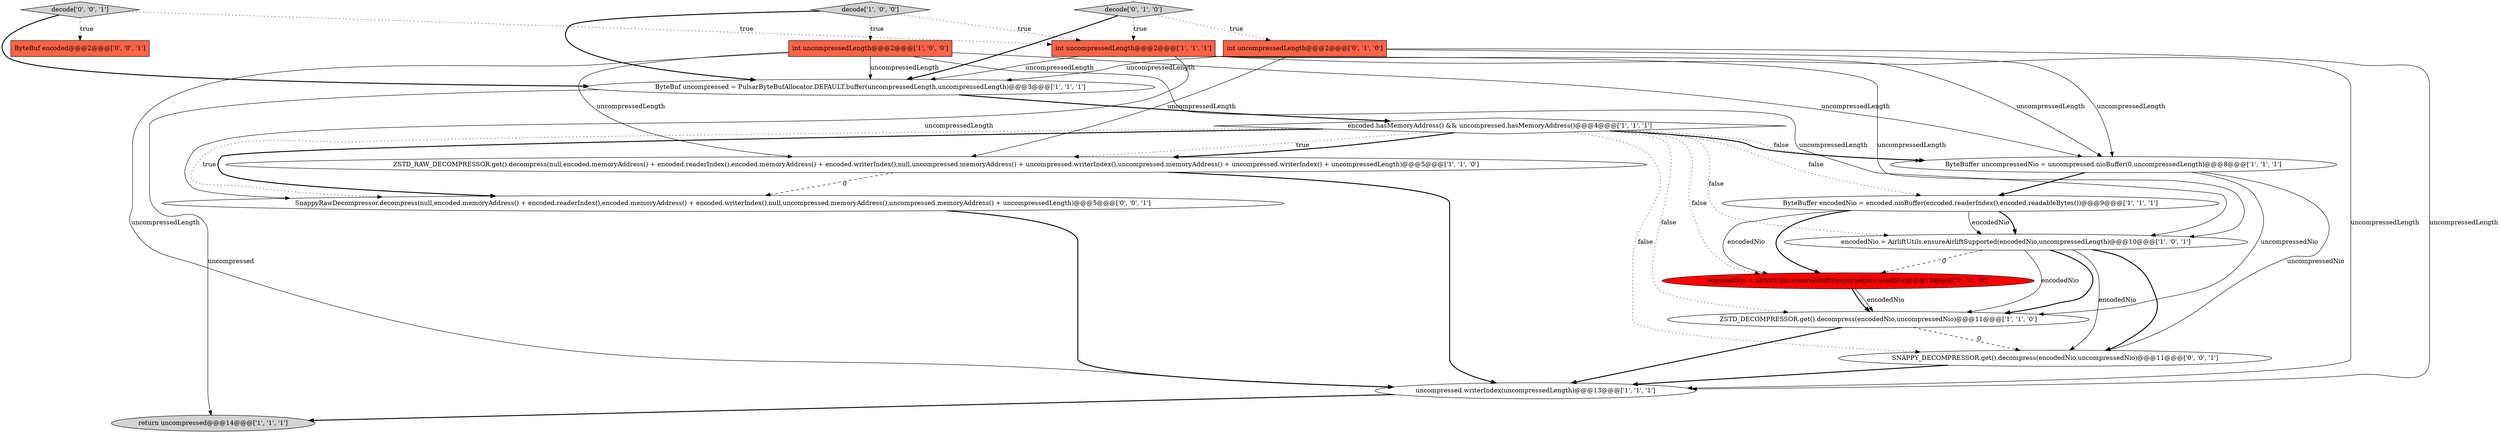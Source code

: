 digraph {
0 [style = filled, label = "ByteBuffer uncompressedNio = uncompressed.nioBuffer(0,uncompressedLength)@@@8@@@['1', '1', '1']", fillcolor = white, shape = ellipse image = "AAA0AAABBB1BBB"];
15 [style = filled, label = "decode['0', '0', '1']", fillcolor = lightgray, shape = diamond image = "AAA0AAABBB3BBB"];
3 [style = filled, label = "ByteBuf uncompressed = PulsarByteBufAllocator.DEFAULT.buffer(uncompressedLength,uncompressedLength)@@@3@@@['1', '1', '1']", fillcolor = white, shape = ellipse image = "AAA0AAABBB1BBB"];
17 [style = filled, label = "SnappyRawDecompressor.decompress(null,encoded.memoryAddress() + encoded.readerIndex(),encoded.memoryAddress() + encoded.writerIndex(),null,uncompressed.memoryAddress(),uncompressed.memoryAddress() + uncompressedLength)@@@5@@@['0', '0', '1']", fillcolor = white, shape = ellipse image = "AAA0AAABBB3BBB"];
9 [style = filled, label = "int uncompressedLength@@@2@@@['1', '1', '1']", fillcolor = tomato, shape = box image = "AAA0AAABBB1BBB"];
5 [style = filled, label = "decode['1', '0', '0']", fillcolor = lightgray, shape = diamond image = "AAA0AAABBB1BBB"];
14 [style = filled, label = "int uncompressedLength@@@2@@@['0', '1', '0']", fillcolor = tomato, shape = box image = "AAA0AAABBB2BBB"];
12 [style = filled, label = "encodedNio = AirliftUtils.ensureAirliftSupported(encodedNio)@@@10@@@['0', '1', '0']", fillcolor = red, shape = ellipse image = "AAA1AAABBB2BBB"];
2 [style = filled, label = "ZSTD_RAW_DECOMPRESSOR.get().decompress(null,encoded.memoryAddress() + encoded.readerIndex(),encoded.memoryAddress() + encoded.writerIndex(),null,uncompressed.memoryAddress() + uncompressed.writerIndex(),uncompressed.memoryAddress() + uncompressed.writerIndex() + uncompressedLength)@@@5@@@['1', '1', '0']", fillcolor = white, shape = ellipse image = "AAA0AAABBB1BBB"];
1 [style = filled, label = "ByteBuffer encodedNio = encoded.nioBuffer(encoded.readerIndex(),encoded.readableBytes())@@@9@@@['1', '1', '1']", fillcolor = white, shape = ellipse image = "AAA0AAABBB1BBB"];
8 [style = filled, label = "return uncompressed@@@14@@@['1', '1', '1']", fillcolor = lightgray, shape = ellipse image = "AAA0AAABBB1BBB"];
10 [style = filled, label = "encodedNio = AirliftUtils.ensureAirliftSupported(encodedNio,uncompressedLength)@@@10@@@['1', '0', '1']", fillcolor = white, shape = ellipse image = "AAA0AAABBB1BBB"];
4 [style = filled, label = "ZSTD_DECOMPRESSOR.get().decompress(encodedNio,uncompressedNio)@@@11@@@['1', '1', '0']", fillcolor = white, shape = ellipse image = "AAA0AAABBB1BBB"];
6 [style = filled, label = "int uncompressedLength@@@2@@@['1', '0', '0']", fillcolor = tomato, shape = box image = "AAA0AAABBB1BBB"];
11 [style = filled, label = "uncompressed.writerIndex(uncompressedLength)@@@13@@@['1', '1', '1']", fillcolor = white, shape = ellipse image = "AAA0AAABBB1BBB"];
18 [style = filled, label = "SNAPPY_DECOMPRESSOR.get().decompress(encodedNio,uncompressedNio)@@@11@@@['0', '0', '1']", fillcolor = white, shape = ellipse image = "AAA0AAABBB3BBB"];
13 [style = filled, label = "decode['0', '1', '0']", fillcolor = lightgray, shape = diamond image = "AAA0AAABBB2BBB"];
7 [style = filled, label = "encoded.hasMemoryAddress() && uncompressed.hasMemoryAddress()@@@4@@@['1', '1', '1']", fillcolor = white, shape = diamond image = "AAA0AAABBB1BBB"];
16 [style = filled, label = "ByteBuf encoded@@@2@@@['0', '0', '1']", fillcolor = tomato, shape = box image = "AAA0AAABBB3BBB"];
5->3 [style = bold, label=""];
4->18 [style = dashed, label="0"];
10->18 [style = bold, label=""];
7->2 [style = dotted, label="true"];
9->11 [style = solid, label="uncompressedLength"];
7->17 [style = bold, label=""];
3->8 [style = solid, label="uncompressed"];
6->10 [style = solid, label="uncompressedLength"];
9->0 [style = solid, label="uncompressedLength"];
7->12 [style = dotted, label="false"];
14->11 [style = solid, label="uncompressedLength"];
6->0 [style = solid, label="uncompressedLength"];
18->11 [style = bold, label=""];
1->10 [style = solid, label="encodedNio"];
10->12 [style = dashed, label="0"];
5->6 [style = dotted, label="true"];
6->11 [style = solid, label="uncompressedLength"];
7->0 [style = bold, label=""];
9->10 [style = solid, label="uncompressedLength"];
12->4 [style = solid, label="encodedNio"];
10->18 [style = solid, label="encodedNio"];
7->18 [style = dotted, label="false"];
15->16 [style = dotted, label="true"];
15->3 [style = bold, label=""];
2->17 [style = dashed, label="0"];
1->12 [style = solid, label="encodedNio"];
0->4 [style = solid, label="uncompressedNio"];
15->9 [style = dotted, label="true"];
7->0 [style = dotted, label="false"];
6->3 [style = solid, label="uncompressedLength"];
9->3 [style = solid, label="uncompressedLength"];
13->3 [style = bold, label=""];
12->4 [style = bold, label=""];
3->7 [style = bold, label=""];
7->2 [style = bold, label=""];
0->1 [style = bold, label=""];
7->4 [style = dotted, label="false"];
9->17 [style = solid, label="uncompressedLength"];
1->12 [style = bold, label=""];
10->4 [style = bold, label=""];
14->0 [style = solid, label="uncompressedLength"];
7->10 [style = dotted, label="false"];
11->8 [style = bold, label=""];
5->9 [style = dotted, label="true"];
10->4 [style = solid, label="encodedNio"];
7->1 [style = dotted, label="false"];
14->2 [style = solid, label="uncompressedLength"];
4->11 [style = bold, label=""];
0->18 [style = solid, label="uncompressedNio"];
1->10 [style = bold, label=""];
13->14 [style = dotted, label="true"];
7->17 [style = dotted, label="true"];
2->11 [style = bold, label=""];
6->2 [style = solid, label="uncompressedLength"];
14->3 [style = solid, label="uncompressedLength"];
17->11 [style = bold, label=""];
13->9 [style = dotted, label="true"];
}
